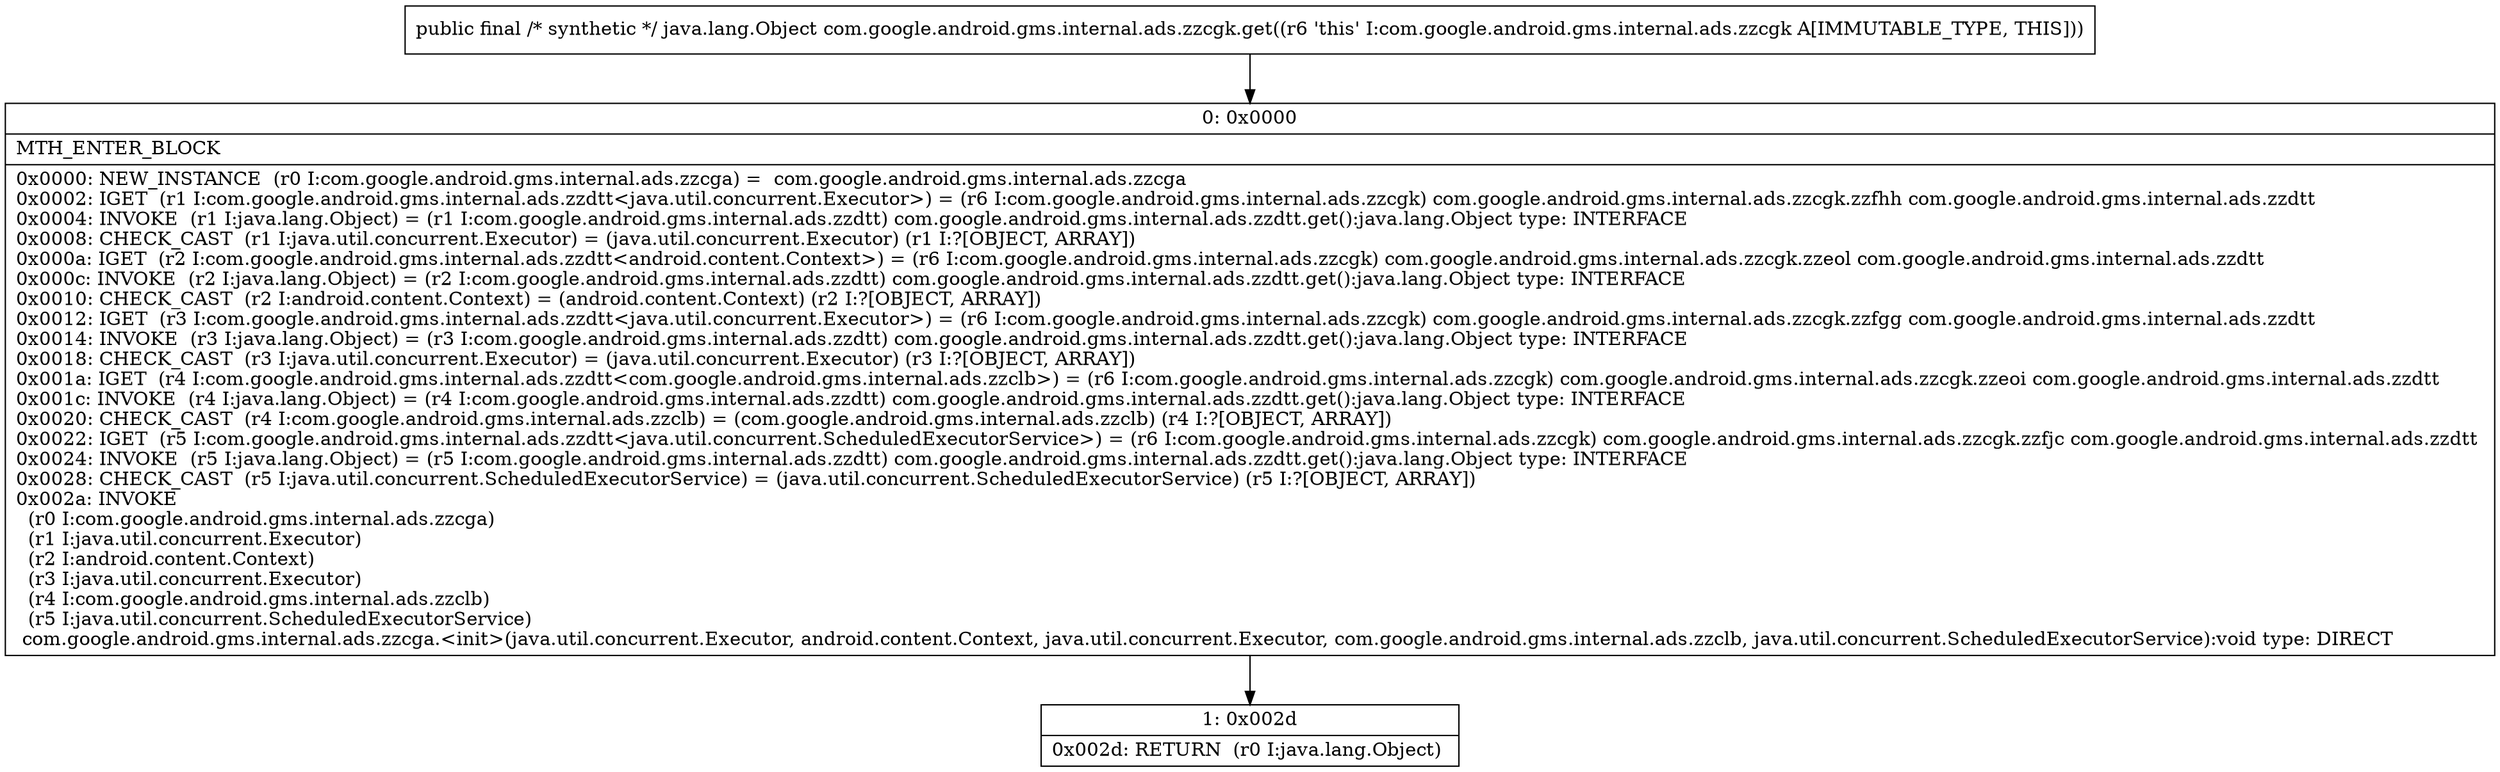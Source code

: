 digraph "CFG forcom.google.android.gms.internal.ads.zzcgk.get()Ljava\/lang\/Object;" {
Node_0 [shape=record,label="{0\:\ 0x0000|MTH_ENTER_BLOCK\l|0x0000: NEW_INSTANCE  (r0 I:com.google.android.gms.internal.ads.zzcga) =  com.google.android.gms.internal.ads.zzcga \l0x0002: IGET  (r1 I:com.google.android.gms.internal.ads.zzdtt\<java.util.concurrent.Executor\>) = (r6 I:com.google.android.gms.internal.ads.zzcgk) com.google.android.gms.internal.ads.zzcgk.zzfhh com.google.android.gms.internal.ads.zzdtt \l0x0004: INVOKE  (r1 I:java.lang.Object) = (r1 I:com.google.android.gms.internal.ads.zzdtt) com.google.android.gms.internal.ads.zzdtt.get():java.lang.Object type: INTERFACE \l0x0008: CHECK_CAST  (r1 I:java.util.concurrent.Executor) = (java.util.concurrent.Executor) (r1 I:?[OBJECT, ARRAY]) \l0x000a: IGET  (r2 I:com.google.android.gms.internal.ads.zzdtt\<android.content.Context\>) = (r6 I:com.google.android.gms.internal.ads.zzcgk) com.google.android.gms.internal.ads.zzcgk.zzeol com.google.android.gms.internal.ads.zzdtt \l0x000c: INVOKE  (r2 I:java.lang.Object) = (r2 I:com.google.android.gms.internal.ads.zzdtt) com.google.android.gms.internal.ads.zzdtt.get():java.lang.Object type: INTERFACE \l0x0010: CHECK_CAST  (r2 I:android.content.Context) = (android.content.Context) (r2 I:?[OBJECT, ARRAY]) \l0x0012: IGET  (r3 I:com.google.android.gms.internal.ads.zzdtt\<java.util.concurrent.Executor\>) = (r6 I:com.google.android.gms.internal.ads.zzcgk) com.google.android.gms.internal.ads.zzcgk.zzfgg com.google.android.gms.internal.ads.zzdtt \l0x0014: INVOKE  (r3 I:java.lang.Object) = (r3 I:com.google.android.gms.internal.ads.zzdtt) com.google.android.gms.internal.ads.zzdtt.get():java.lang.Object type: INTERFACE \l0x0018: CHECK_CAST  (r3 I:java.util.concurrent.Executor) = (java.util.concurrent.Executor) (r3 I:?[OBJECT, ARRAY]) \l0x001a: IGET  (r4 I:com.google.android.gms.internal.ads.zzdtt\<com.google.android.gms.internal.ads.zzclb\>) = (r6 I:com.google.android.gms.internal.ads.zzcgk) com.google.android.gms.internal.ads.zzcgk.zzeoi com.google.android.gms.internal.ads.zzdtt \l0x001c: INVOKE  (r4 I:java.lang.Object) = (r4 I:com.google.android.gms.internal.ads.zzdtt) com.google.android.gms.internal.ads.zzdtt.get():java.lang.Object type: INTERFACE \l0x0020: CHECK_CAST  (r4 I:com.google.android.gms.internal.ads.zzclb) = (com.google.android.gms.internal.ads.zzclb) (r4 I:?[OBJECT, ARRAY]) \l0x0022: IGET  (r5 I:com.google.android.gms.internal.ads.zzdtt\<java.util.concurrent.ScheduledExecutorService\>) = (r6 I:com.google.android.gms.internal.ads.zzcgk) com.google.android.gms.internal.ads.zzcgk.zzfjc com.google.android.gms.internal.ads.zzdtt \l0x0024: INVOKE  (r5 I:java.lang.Object) = (r5 I:com.google.android.gms.internal.ads.zzdtt) com.google.android.gms.internal.ads.zzdtt.get():java.lang.Object type: INTERFACE \l0x0028: CHECK_CAST  (r5 I:java.util.concurrent.ScheduledExecutorService) = (java.util.concurrent.ScheduledExecutorService) (r5 I:?[OBJECT, ARRAY]) \l0x002a: INVOKE  \l  (r0 I:com.google.android.gms.internal.ads.zzcga)\l  (r1 I:java.util.concurrent.Executor)\l  (r2 I:android.content.Context)\l  (r3 I:java.util.concurrent.Executor)\l  (r4 I:com.google.android.gms.internal.ads.zzclb)\l  (r5 I:java.util.concurrent.ScheduledExecutorService)\l com.google.android.gms.internal.ads.zzcga.\<init\>(java.util.concurrent.Executor, android.content.Context, java.util.concurrent.Executor, com.google.android.gms.internal.ads.zzclb, java.util.concurrent.ScheduledExecutorService):void type: DIRECT \l}"];
Node_1 [shape=record,label="{1\:\ 0x002d|0x002d: RETURN  (r0 I:java.lang.Object) \l}"];
MethodNode[shape=record,label="{public final \/* synthetic *\/ java.lang.Object com.google.android.gms.internal.ads.zzcgk.get((r6 'this' I:com.google.android.gms.internal.ads.zzcgk A[IMMUTABLE_TYPE, THIS])) }"];
MethodNode -> Node_0;
Node_0 -> Node_1;
}


